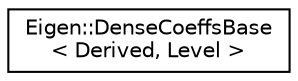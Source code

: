 digraph "Graphical Class Hierarchy"
{
  edge [fontname="Helvetica",fontsize="10",labelfontname="Helvetica",labelfontsize="10"];
  node [fontname="Helvetica",fontsize="10",shape=record];
  rankdir="LR";
  Node1 [label="Eigen::DenseCoeffsBase\l\< Derived, Level \>",height=0.2,width=0.4,color="black", fillcolor="white", style="filled",URL="$class_eigen_1_1_dense_coeffs_base.html"];
}
